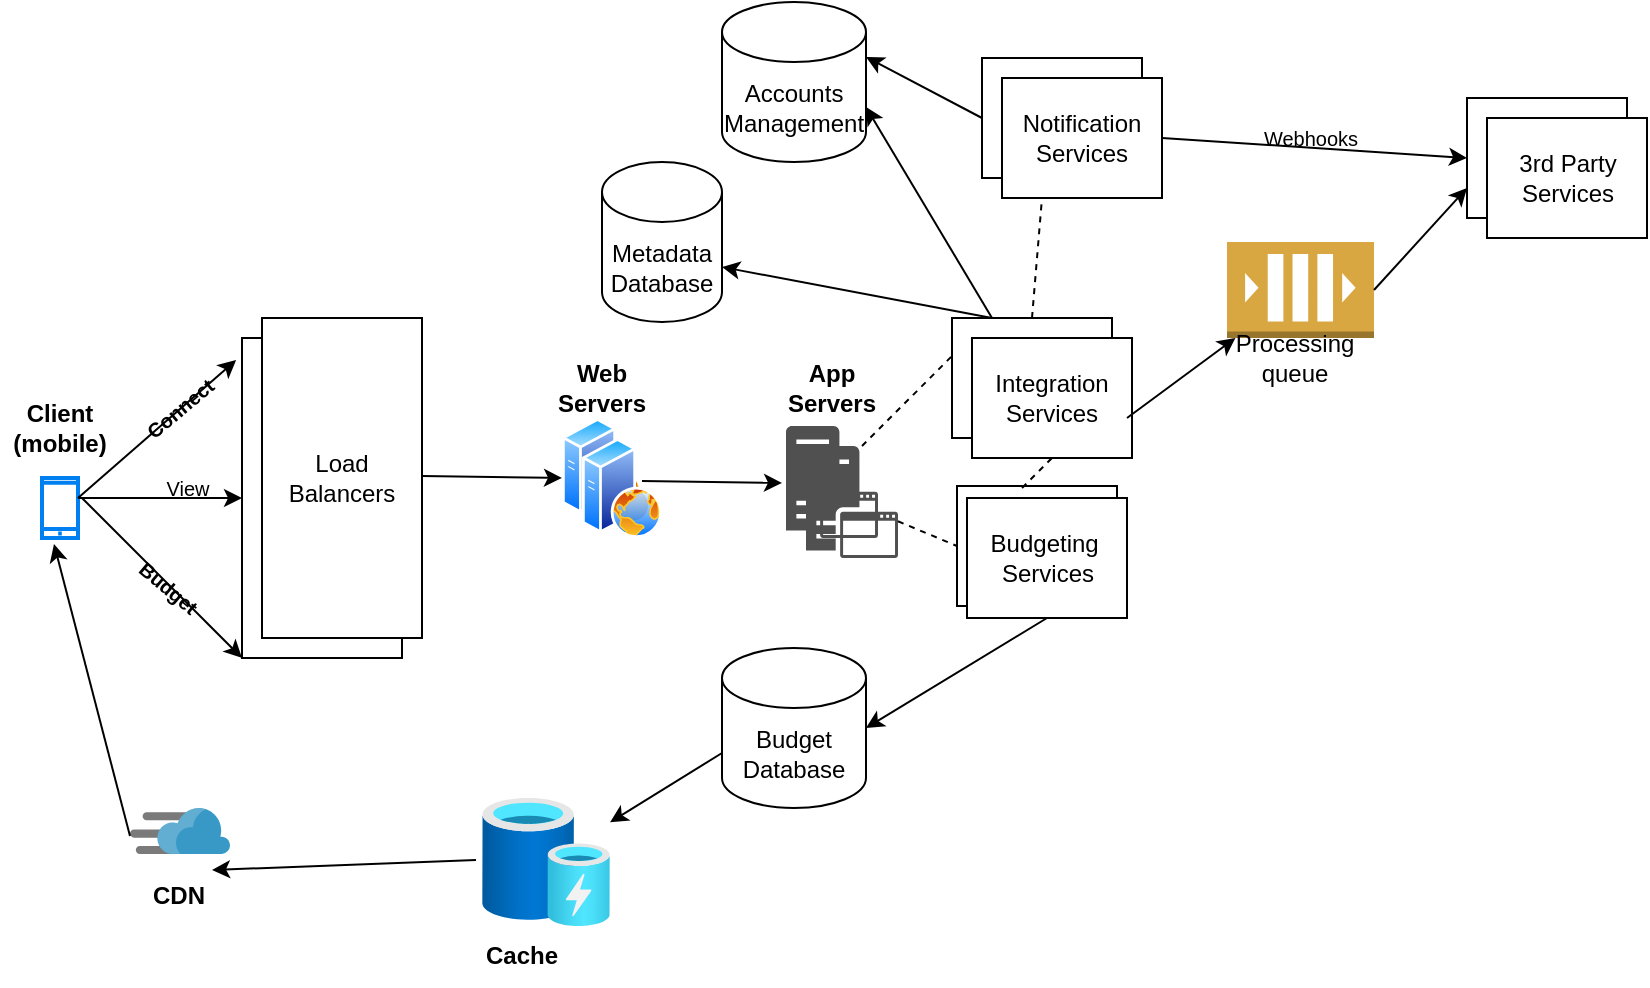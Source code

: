 <mxfile version="21.3.3" type="github">
  <diagram name="Page-1" id="olqSWqRXzHIB4cULuqAW">
    <mxGraphModel dx="1114" dy="623" grid="1" gridSize="10" guides="1" tooltips="1" connect="1" arrows="1" fold="1" page="1" pageScale="1" pageWidth="850" pageHeight="1100" math="0" shadow="0">
      <root>
        <mxCell id="0" />
        <mxCell id="1" parent="0" />
        <mxCell id="9a4tzCcHa9XNULe0p6B0-1" value="" style="html=1;verticalLabelPosition=bottom;align=center;labelBackgroundColor=#ffffff;verticalAlign=top;strokeWidth=2;strokeColor=#0080F0;shadow=0;dashed=0;shape=mxgraph.ios7.icons.smartphone;" vertex="1" parent="1">
          <mxGeometry x="30" y="300" width="18" height="30" as="geometry" />
        </mxCell>
        <mxCell id="9a4tzCcHa9XNULe0p6B0-2" value="" style="endArrow=classic;html=1;rounded=0;entryX=-0.037;entryY=0.069;entryDx=0;entryDy=0;entryPerimeter=0;" edge="1" parent="1" target="9a4tzCcHa9XNULe0p6B0-7">
          <mxGeometry width="50" height="50" relative="1" as="geometry">
            <mxPoint x="48" y="310" as="sourcePoint" />
            <mxPoint x="130" y="260" as="targetPoint" />
          </mxGeometry>
        </mxCell>
        <mxCell id="9a4tzCcHa9XNULe0p6B0-3" value="" style="endArrow=classic;html=1;rounded=0;entryX=0;entryY=0.5;entryDx=0;entryDy=0;" edge="1" parent="1" target="9a4tzCcHa9XNULe0p6B0-7">
          <mxGeometry width="50" height="50" relative="1" as="geometry">
            <mxPoint x="48" y="310" as="sourcePoint" />
            <mxPoint x="108" y="350" as="targetPoint" />
          </mxGeometry>
        </mxCell>
        <mxCell id="9a4tzCcHa9XNULe0p6B0-4" value="" style="image;aspect=fixed;perimeter=ellipsePerimeter;html=1;align=center;shadow=0;dashed=0;spacingTop=3;image=img/lib/active_directory/web_server.svg;" vertex="1" parent="1">
          <mxGeometry x="290" y="270" width="40" height="50" as="geometry" />
        </mxCell>
        <mxCell id="9a4tzCcHa9XNULe0p6B0-5" value="&lt;b&gt;Client&lt;br&gt;(mobile)&lt;/b&gt;" style="text;html=1;strokeColor=none;fillColor=none;align=center;verticalAlign=middle;whiteSpace=wrap;rounded=0;" vertex="1" parent="1">
          <mxGeometry x="9" y="260" width="60" height="30" as="geometry" />
        </mxCell>
        <mxCell id="9a4tzCcHa9XNULe0p6B0-6" value="&lt;b&gt;Web Servers&lt;/b&gt;" style="text;html=1;strokeColor=none;fillColor=none;align=center;verticalAlign=middle;whiteSpace=wrap;rounded=0;" vertex="1" parent="1">
          <mxGeometry x="280" y="240" width="60" height="30" as="geometry" />
        </mxCell>
        <mxCell id="9a4tzCcHa9XNULe0p6B0-7" value="Load&lt;br&gt;Balancers" style="rounded=0;whiteSpace=wrap;html=1;" vertex="1" parent="1">
          <mxGeometry x="130" y="230" width="80" height="160" as="geometry" />
        </mxCell>
        <mxCell id="9a4tzCcHa9XNULe0p6B0-9" value="Load&lt;br&gt;Balancers" style="rounded=0;whiteSpace=wrap;html=1;" vertex="1" parent="1">
          <mxGeometry x="140" y="220" width="80" height="160" as="geometry" />
        </mxCell>
        <mxCell id="9a4tzCcHa9XNULe0p6B0-14" value="" style="image;aspect=fixed;perimeter=ellipsePerimeter;html=1;align=center;shadow=0;dashed=0;spacingTop=3;image=img/lib/active_directory/web_server.svg;" vertex="1" parent="1">
          <mxGeometry x="300" y="280" width="40" height="50" as="geometry" />
        </mxCell>
        <mxCell id="9a4tzCcHa9XNULe0p6B0-15" value="" style="endArrow=classic;html=1;rounded=0;entryX=0;entryY=1;entryDx=0;entryDy=0;" edge="1" parent="1" target="9a4tzCcHa9XNULe0p6B0-7">
          <mxGeometry width="50" height="50" relative="1" as="geometry">
            <mxPoint x="50" y="310" as="sourcePoint" />
            <mxPoint x="137" y="251" as="targetPoint" />
          </mxGeometry>
        </mxCell>
        <mxCell id="9a4tzCcHa9XNULe0p6B0-16" value="&lt;b&gt;&lt;font style=&quot;font-size: 10px;&quot;&gt;Connect&lt;/font&gt;&lt;/b&gt;" style="text;html=1;strokeColor=none;fillColor=none;align=center;verticalAlign=middle;whiteSpace=wrap;rounded=0;rotation=320;" vertex="1" parent="1">
          <mxGeometry x="74" y="240" width="50" height="50" as="geometry" />
        </mxCell>
        <mxCell id="9a4tzCcHa9XNULe0p6B0-17" value="&lt;b&gt;&lt;font style=&quot;font-size: 10px;&quot;&gt;Budget&lt;/font&gt;&lt;/b&gt;" style="text;html=1;strokeColor=none;fillColor=none;align=center;verticalAlign=middle;whiteSpace=wrap;rounded=0;rotation=40;" vertex="1" parent="1">
          <mxGeometry x="73.27" y="325" width="41" height="60" as="geometry" />
        </mxCell>
        <mxCell id="9a4tzCcHa9XNULe0p6B0-20" value="&lt;font style=&quot;font-size: 10px;&quot;&gt;View&lt;/font&gt;" style="text;html=1;strokeColor=none;fillColor=none;align=center;verticalAlign=middle;whiteSpace=wrap;rounded=0;" vertex="1" parent="1">
          <mxGeometry x="73.27" y="290" width="60" height="30" as="geometry" />
        </mxCell>
        <mxCell id="9a4tzCcHa9XNULe0p6B0-22" value="" style="endArrow=classic;html=1;rounded=0;" edge="1" parent="1">
          <mxGeometry width="50" height="50" relative="1" as="geometry">
            <mxPoint x="220" y="299" as="sourcePoint" />
            <mxPoint x="290" y="300" as="targetPoint" />
          </mxGeometry>
        </mxCell>
        <mxCell id="9a4tzCcHa9XNULe0p6B0-23" value="" style="sketch=0;pointerEvents=1;shadow=0;dashed=0;html=1;strokeColor=none;fillColor=#505050;labelPosition=center;verticalLabelPosition=bottom;verticalAlign=top;outlineConnect=0;align=center;shape=mxgraph.office.servers.application_server;" vertex="1" parent="1">
          <mxGeometry x="402" y="274" width="46" height="56" as="geometry" />
        </mxCell>
        <mxCell id="9a4tzCcHa9XNULe0p6B0-26" value="&lt;b&gt;App Servers&lt;/b&gt;" style="text;html=1;strokeColor=none;fillColor=none;align=center;verticalAlign=middle;whiteSpace=wrap;rounded=0;" vertex="1" parent="1">
          <mxGeometry x="395" y="240" width="60" height="30" as="geometry" />
        </mxCell>
        <mxCell id="9a4tzCcHa9XNULe0p6B0-27" value="" style="endArrow=classic;html=1;rounded=0;" edge="1" parent="1">
          <mxGeometry width="50" height="50" relative="1" as="geometry">
            <mxPoint x="330" y="301.5" as="sourcePoint" />
            <mxPoint x="400" y="302.5" as="targetPoint" />
          </mxGeometry>
        </mxCell>
        <mxCell id="9a4tzCcHa9XNULe0p6B0-28" value="" style="sketch=0;pointerEvents=1;shadow=0;dashed=0;html=1;strokeColor=none;fillColor=#505050;labelPosition=center;verticalLabelPosition=bottom;verticalAlign=top;outlineConnect=0;align=center;shape=mxgraph.office.servers.application_server;" vertex="1" parent="1">
          <mxGeometry x="412" y="284" width="46" height="56" as="geometry" />
        </mxCell>
        <mxCell id="9a4tzCcHa9XNULe0p6B0-30" value="" style="endArrow=none;dashed=1;html=1;rounded=0;" edge="1" parent="1">
          <mxGeometry width="50" height="50" relative="1" as="geometry">
            <mxPoint x="440" y="284" as="sourcePoint" />
            <mxPoint x="490" y="234" as="targetPoint" />
          </mxGeometry>
        </mxCell>
        <mxCell id="9a4tzCcHa9XNULe0p6B0-31" value="&amp;nbsp;Connecting&amp;nbsp;&lt;br&gt;Services" style="rounded=0;whiteSpace=wrap;html=1;" vertex="1" parent="1">
          <mxGeometry x="485" y="220" width="80" height="60" as="geometry" />
        </mxCell>
        <mxCell id="9a4tzCcHa9XNULe0p6B0-32" value="Integration&lt;br&gt;Services" style="rounded=0;whiteSpace=wrap;html=1;" vertex="1" parent="1">
          <mxGeometry x="495" y="230" width="80" height="60" as="geometry" />
        </mxCell>
        <mxCell id="9a4tzCcHa9XNULe0p6B0-33" value="Budgeting&amp;nbsp;&lt;br&gt;Services" style="rounded=0;whiteSpace=wrap;html=1;" vertex="1" parent="1">
          <mxGeometry x="487.5" y="304" width="80" height="60" as="geometry" />
        </mxCell>
        <mxCell id="9a4tzCcHa9XNULe0p6B0-34" value="Budgeting&amp;nbsp;&lt;br&gt;Services" style="rounded=0;whiteSpace=wrap;html=1;" vertex="1" parent="1">
          <mxGeometry x="492.5" y="310" width="80" height="60" as="geometry" />
        </mxCell>
        <mxCell id="9a4tzCcHa9XNULe0p6B0-36" value="" style="endArrow=none;dashed=1;html=1;rounded=0;entryX=0;entryY=0.5;entryDx=0;entryDy=0;" edge="1" parent="1" source="9a4tzCcHa9XNULe0p6B0-28" target="9a4tzCcHa9XNULe0p6B0-33">
          <mxGeometry width="50" height="50" relative="1" as="geometry">
            <mxPoint x="450" y="294" as="sourcePoint" />
            <mxPoint x="500" y="244" as="targetPoint" />
          </mxGeometry>
        </mxCell>
        <mxCell id="9a4tzCcHa9XNULe0p6B0-39" value="" style="outlineConnect=0;dashed=0;verticalLabelPosition=bottom;verticalAlign=top;align=center;html=1;shape=mxgraph.aws3.queue;fillColor=#D9A741;gradientColor=none;" vertex="1" parent="1">
          <mxGeometry x="622.5" y="182" width="73.5" height="48" as="geometry" />
        </mxCell>
        <mxCell id="9a4tzCcHa9XNULe0p6B0-40" value="" style="endArrow=classic;html=1;rounded=0;" edge="1" parent="1" target="9a4tzCcHa9XNULe0p6B0-39">
          <mxGeometry width="50" height="50" relative="1" as="geometry">
            <mxPoint x="572.5" y="270" as="sourcePoint" />
            <mxPoint x="642.5" y="271" as="targetPoint" />
          </mxGeometry>
        </mxCell>
        <mxCell id="9a4tzCcHa9XNULe0p6B0-42" value="3rd Party Services" style="rounded=0;whiteSpace=wrap;html=1;" vertex="1" parent="1">
          <mxGeometry x="742.5" y="110" width="80" height="60" as="geometry" />
        </mxCell>
        <mxCell id="9a4tzCcHa9XNULe0p6B0-43" value="3rd Party Services" style="rounded=0;whiteSpace=wrap;html=1;" vertex="1" parent="1">
          <mxGeometry x="752.5" y="120" width="80" height="60" as="geometry" />
        </mxCell>
        <mxCell id="9a4tzCcHa9XNULe0p6B0-45" value="" style="endArrow=classic;html=1;rounded=0;entryX=0;entryY=0.75;entryDx=0;entryDy=0;exitX=1;exitY=0.5;exitDx=0;exitDy=0;exitPerimeter=0;" edge="1" parent="1" source="9a4tzCcHa9XNULe0p6B0-39" target="9a4tzCcHa9XNULe0p6B0-42">
          <mxGeometry width="50" height="50" relative="1" as="geometry">
            <mxPoint x="706" y="216" as="sourcePoint" />
            <mxPoint x="636.5" y="240" as="targetPoint" />
          </mxGeometry>
        </mxCell>
        <mxCell id="9a4tzCcHa9XNULe0p6B0-47" value="Accounts&lt;br&gt;Management" style="shape=cylinder3;whiteSpace=wrap;html=1;boundedLbl=1;backgroundOutline=1;size=15;" vertex="1" parent="1">
          <mxGeometry x="370" y="62" width="72" height="80" as="geometry" />
        </mxCell>
        <mxCell id="9a4tzCcHa9XNULe0p6B0-49" value="" style="endArrow=classic;html=1;rounded=0;exitX=0.25;exitY=0;exitDx=0;exitDy=0;entryX=1;entryY=0;entryDx=0;entryDy=52.5;entryPerimeter=0;" edge="1" parent="1" source="9a4tzCcHa9XNULe0p6B0-31" target="9a4tzCcHa9XNULe0p6B0-47">
          <mxGeometry width="50" height="50" relative="1" as="geometry">
            <mxPoint x="590" y="240" as="sourcePoint" />
            <mxPoint x="644" y="200" as="targetPoint" />
          </mxGeometry>
        </mxCell>
        <mxCell id="9a4tzCcHa9XNULe0p6B0-50" value="Metadata&lt;br&gt;Database" style="shape=cylinder3;whiteSpace=wrap;html=1;boundedLbl=1;backgroundOutline=1;size=15;" vertex="1" parent="1">
          <mxGeometry x="310" y="142" width="60" height="80" as="geometry" />
        </mxCell>
        <mxCell id="9a4tzCcHa9XNULe0p6B0-51" value="Budget&lt;br&gt;Database" style="shape=cylinder3;whiteSpace=wrap;html=1;boundedLbl=1;backgroundOutline=1;size=15;" vertex="1" parent="1">
          <mxGeometry x="370" y="385" width="72" height="80" as="geometry" />
        </mxCell>
        <mxCell id="9a4tzCcHa9XNULe0p6B0-52" value="" style="endArrow=classic;html=1;rounded=0;exitX=0.5;exitY=1;exitDx=0;exitDy=0;entryX=1;entryY=0.5;entryDx=0;entryDy=0;entryPerimeter=0;" edge="1" parent="1" source="9a4tzCcHa9XNULe0p6B0-34" target="9a4tzCcHa9XNULe0p6B0-51">
          <mxGeometry width="50" height="50" relative="1" as="geometry">
            <mxPoint x="560" y="200" as="sourcePoint" />
            <mxPoint x="480" y="153" as="targetPoint" />
          </mxGeometry>
        </mxCell>
        <mxCell id="9a4tzCcHa9XNULe0p6B0-53" value="" style="endArrow=classic;html=1;rounded=0;exitX=0.25;exitY=0;exitDx=0;exitDy=0;entryX=1;entryY=0;entryDx=0;entryDy=52.5;entryPerimeter=0;" edge="1" parent="1" source="9a4tzCcHa9XNULe0p6B0-31" target="9a4tzCcHa9XNULe0p6B0-50">
          <mxGeometry width="50" height="50" relative="1" as="geometry">
            <mxPoint x="560" y="200" as="sourcePoint" />
            <mxPoint x="380" y="190" as="targetPoint" />
          </mxGeometry>
        </mxCell>
        <mxCell id="9a4tzCcHa9XNULe0p6B0-55" value="Processing&lt;br&gt;queue" style="text;html=1;align=center;verticalAlign=middle;resizable=0;points=[];autosize=1;strokeColor=none;fillColor=none;" vertex="1" parent="1">
          <mxGeometry x="616" y="220" width="80" height="40" as="geometry" />
        </mxCell>
        <mxCell id="9a4tzCcHa9XNULe0p6B0-56" value="" style="image;aspect=fixed;html=1;points=[];align=center;fontSize=12;image=img/lib/azure2/general/Cache.svg;" vertex="1" parent="1">
          <mxGeometry x="250" y="460" width="64" height="64" as="geometry" />
        </mxCell>
        <mxCell id="9a4tzCcHa9XNULe0p6B0-57" value="" style="endArrow=classic;html=1;rounded=0;exitX=0;exitY=0;exitDx=0;exitDy=52.5;exitPerimeter=0;" edge="1" parent="1" source="9a4tzCcHa9XNULe0p6B0-51" target="9a4tzCcHa9XNULe0p6B0-56">
          <mxGeometry width="50" height="50" relative="1" as="geometry">
            <mxPoint x="543" y="380" as="sourcePoint" />
            <mxPoint x="452" y="435" as="targetPoint" />
          </mxGeometry>
        </mxCell>
        <mxCell id="9a4tzCcHa9XNULe0p6B0-58" value="&lt;b&gt;Cache&lt;/b&gt;" style="text;html=1;strokeColor=none;fillColor=none;align=center;verticalAlign=middle;whiteSpace=wrap;rounded=0;" vertex="1" parent="1">
          <mxGeometry x="240" y="524" width="60" height="30" as="geometry" />
        </mxCell>
        <mxCell id="9a4tzCcHa9XNULe0p6B0-59" value="Notification Triggering Services" style="rounded=0;whiteSpace=wrap;html=1;" vertex="1" parent="1">
          <mxGeometry x="500" y="90" width="80" height="60" as="geometry" />
        </mxCell>
        <mxCell id="9a4tzCcHa9XNULe0p6B0-60" value="Notification Services" style="rounded=0;whiteSpace=wrap;html=1;" vertex="1" parent="1">
          <mxGeometry x="510" y="100" width="80" height="60" as="geometry" />
        </mxCell>
        <mxCell id="9a4tzCcHa9XNULe0p6B0-61" value="" style="endArrow=classic;html=1;rounded=0;exitX=0;exitY=0.5;exitDx=0;exitDy=0;entryX=1;entryY=0;entryDx=0;entryDy=27.5;entryPerimeter=0;" edge="1" parent="1" source="9a4tzCcHa9XNULe0p6B0-59" target="9a4tzCcHa9XNULe0p6B0-47">
          <mxGeometry width="50" height="50" relative="1" as="geometry">
            <mxPoint x="520" y="200" as="sourcePoint" />
            <mxPoint x="290" y="80" as="targetPoint" />
          </mxGeometry>
        </mxCell>
        <mxCell id="9a4tzCcHa9XNULe0p6B0-64" value="" style="endArrow=classic;html=1;rounded=0;exitX=1;exitY=0.5;exitDx=0;exitDy=0;entryX=0;entryY=0.5;entryDx=0;entryDy=0;" edge="1" parent="1" source="9a4tzCcHa9XNULe0p6B0-60" target="9a4tzCcHa9XNULe0p6B0-42">
          <mxGeometry width="50" height="50" relative="1" as="geometry">
            <mxPoint x="582.5" y="170" as="sourcePoint" />
            <mxPoint x="636.5" y="240" as="targetPoint" />
          </mxGeometry>
        </mxCell>
        <mxCell id="9a4tzCcHa9XNULe0p6B0-65" value="&lt;font style=&quot;font-size: 10px;&quot;&gt;Webhooks&lt;/font&gt;" style="text;html=1;align=center;verticalAlign=middle;resizable=0;points=[];autosize=1;strokeColor=none;fillColor=none;" vertex="1" parent="1">
          <mxGeometry x="628.5" y="115" width="70" height="30" as="geometry" />
        </mxCell>
        <mxCell id="9a4tzCcHa9XNULe0p6B0-67" value="" style="endArrow=none;dashed=1;html=1;rounded=0;entryX=0.25;entryY=1;entryDx=0;entryDy=0;exitX=0.5;exitY=0;exitDx=0;exitDy=0;" edge="1" parent="1" source="9a4tzCcHa9XNULe0p6B0-31" target="9a4tzCcHa9XNULe0p6B0-60">
          <mxGeometry width="50" height="50" relative="1" as="geometry">
            <mxPoint x="480" y="150" as="sourcePoint" />
            <mxPoint x="530" y="100" as="targetPoint" />
            <Array as="points" />
          </mxGeometry>
        </mxCell>
        <mxCell id="9a4tzCcHa9XNULe0p6B0-68" value="" style="endArrow=none;dashed=1;html=1;rounded=0;entryX=0.5;entryY=1;entryDx=0;entryDy=0;exitX=0.344;exitY=-0.083;exitDx=0;exitDy=0;exitPerimeter=0;" edge="1" parent="1" source="9a4tzCcHa9XNULe0p6B0-34" target="9a4tzCcHa9XNULe0p6B0-32">
          <mxGeometry width="50" height="50" relative="1" as="geometry">
            <mxPoint x="522.5" y="330" as="sourcePoint" />
            <mxPoint x="527.5" y="270" as="targetPoint" />
            <Array as="points" />
          </mxGeometry>
        </mxCell>
        <mxCell id="9a4tzCcHa9XNULe0p6B0-69" value="" style="image;sketch=0;aspect=fixed;html=1;points=[];align=center;fontSize=12;image=img/lib/mscae/Content_Delivery_Network.svg;" vertex="1" parent="1">
          <mxGeometry x="74" y="465" width="50" height="23" as="geometry" />
        </mxCell>
        <mxCell id="9a4tzCcHa9XNULe0p6B0-70" value="&lt;b&gt;CDN&lt;/b&gt;" style="text;html=1;align=center;verticalAlign=middle;resizable=0;points=[];autosize=1;strokeColor=none;fillColor=none;" vertex="1" parent="1">
          <mxGeometry x="73.27" y="494" width="50" height="30" as="geometry" />
        </mxCell>
        <mxCell id="9a4tzCcHa9XNULe0p6B0-71" value="" style="endArrow=classic;html=1;rounded=0;exitX=-0.047;exitY=0.484;exitDx=0;exitDy=0;exitPerimeter=0;entryX=0.835;entryY=0.067;entryDx=0;entryDy=0;entryPerimeter=0;" edge="1" parent="1" source="9a4tzCcHa9XNULe0p6B0-56" target="9a4tzCcHa9XNULe0p6B0-70">
          <mxGeometry width="50" height="50" relative="1" as="geometry">
            <mxPoint x="380" y="448" as="sourcePoint" />
            <mxPoint x="324" y="482" as="targetPoint" />
          </mxGeometry>
        </mxCell>
        <mxCell id="9a4tzCcHa9XNULe0p6B0-72" value="" style="endArrow=classic;html=1;rounded=0;exitX=0;exitY=0.609;exitDx=0;exitDy=0;exitPerimeter=0;entryX=0.333;entryY=1.1;entryDx=0;entryDy=0;entryPerimeter=0;" edge="1" parent="1" source="9a4tzCcHa9XNULe0p6B0-69" target="9a4tzCcHa9XNULe0p6B0-1">
          <mxGeometry width="50" height="50" relative="1" as="geometry">
            <mxPoint x="257" y="501" as="sourcePoint" />
            <mxPoint x="125" y="506" as="targetPoint" />
          </mxGeometry>
        </mxCell>
      </root>
    </mxGraphModel>
  </diagram>
</mxfile>
